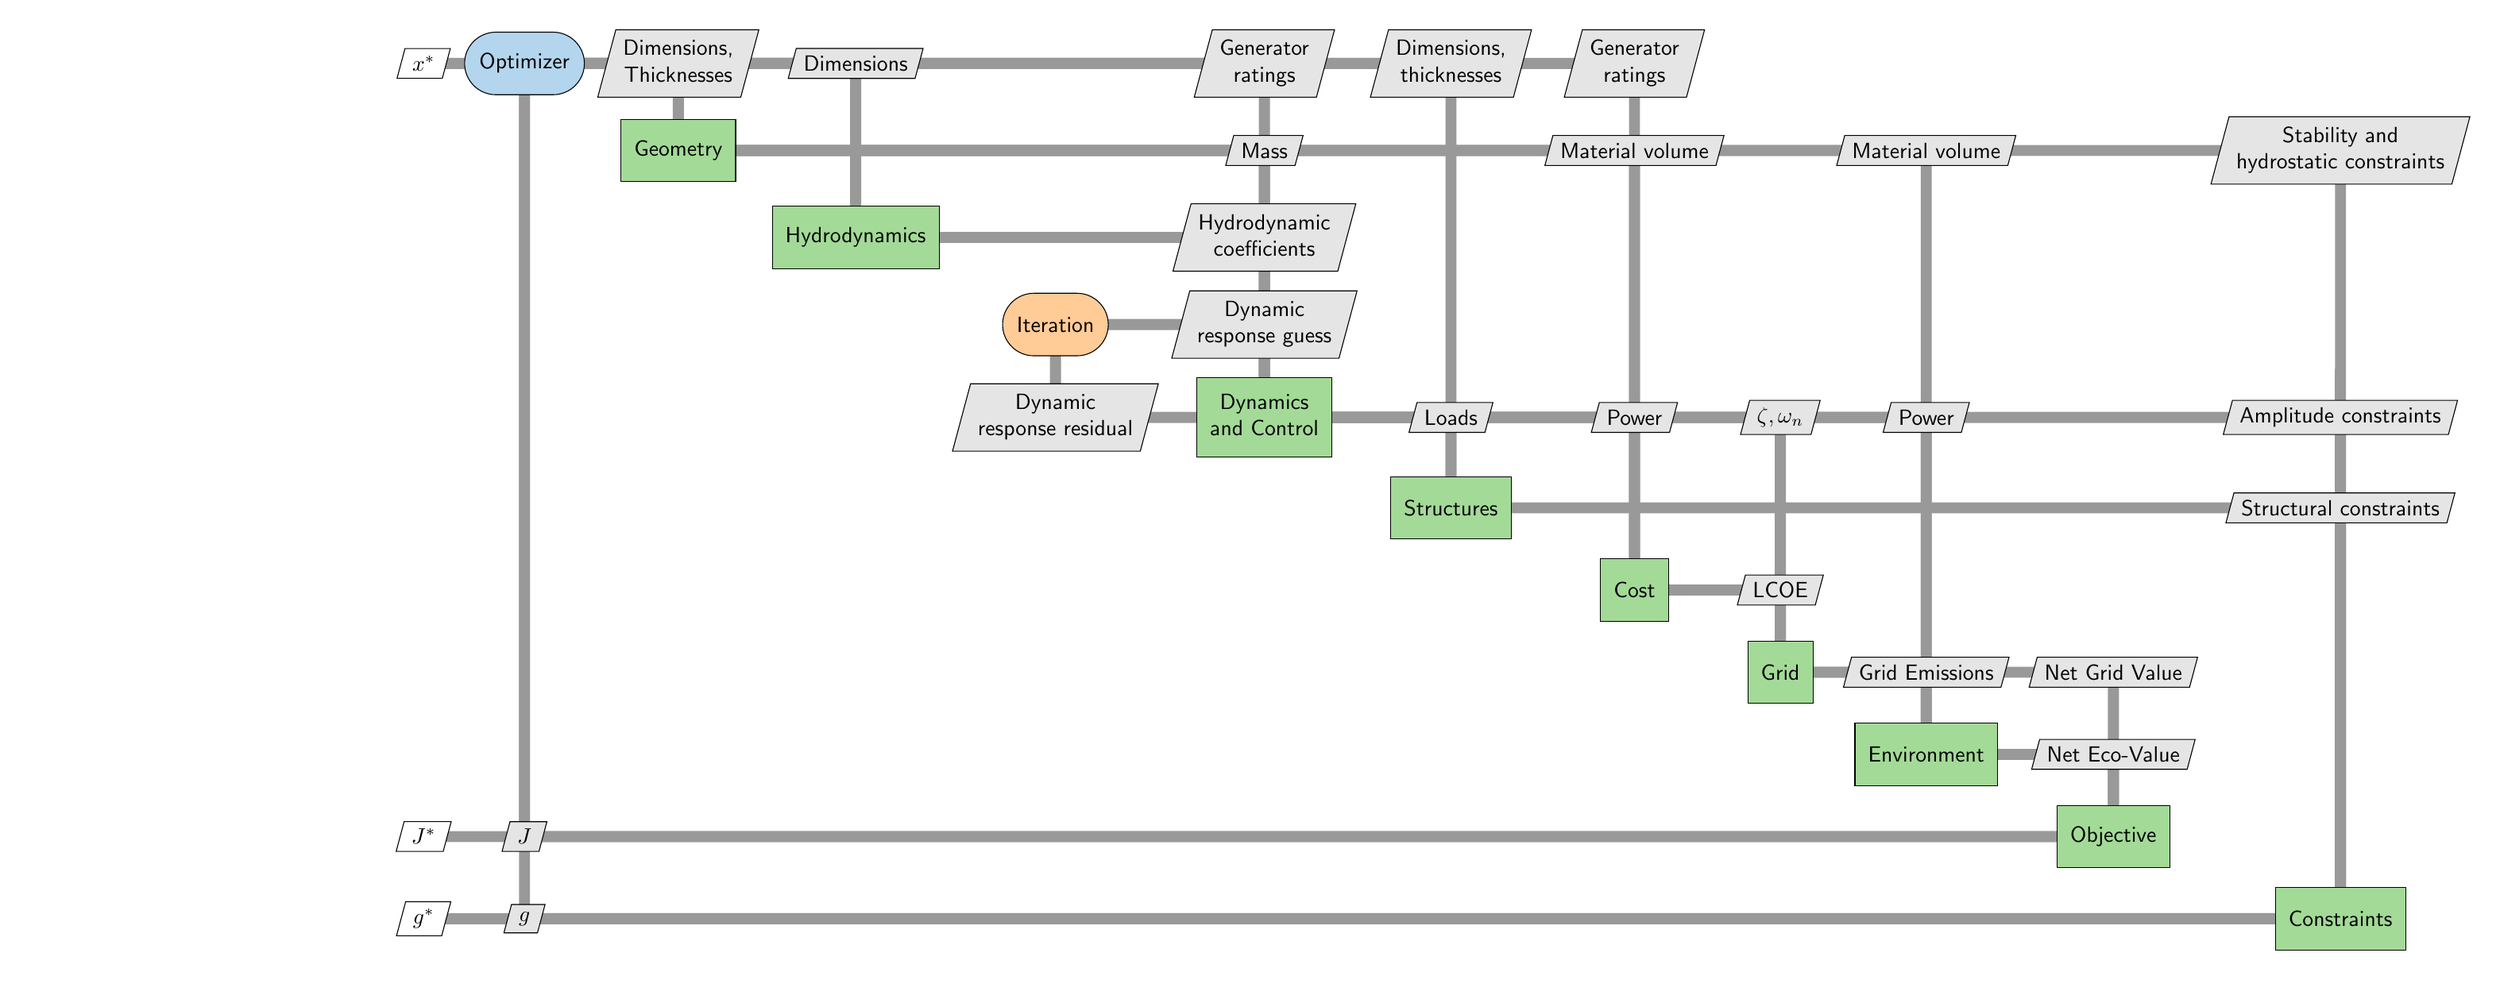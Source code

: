 
%%% Preamble Requirements %%%
% \usepackage{geometry}
% \usepackage{amsfonts}
% \usepackage{amsmath}
% \usepackage{amssymb}
% \usepackage{tikz}

% Optional packages such as sfmath set through python interface
% \usepackage{sfmath}

% \usetikzlibrary{arrows,chains,positioning,scopes,shapes.geometric,shapes.misc,shadows}

%%% End Preamble Requirements %%%

% Define all the styles used to produce XDSMs for MDO

% Tableau 20 color palette, taken from
% https://jrnold.github.io/ggthemes/reference/tableau_color_pal.html
% we use the lighter variants here with 80% opacity
% Blue
\definecolor{red}{HTML}{A0CBE8}
% Orange
\definecolor{orange}{HTML}{FFBE7D}
% Cyan
\definecolor{cyan}{HTML}{86BCB6}
% Green
\definecolor{green}{HTML}{8CD17D}
% Yellow
\definecolor{yellow}{HTML}{F1CE63}
% Salmon
\definecolor{salmon}{HTML}{FF9D9A}

\tikzstyle{every node}=[font=\sffamily,align=center]

\newcommand{\fillOpacity}{80}

% Component shapes
\newcommand{\compShape}{rectangle}
\newcommand{\groupShape}{chamfered rectangle}
\newcommand{\procShape}{rounded rectangle}

% Colors
\newcommand{\explicitColor}{green}
\newcommand{\implicitColor}{salmon}
\newcommand{\optimizationColor}{red} % also used by DOE

% Component types
\tikzstyle{Optimization} = [\procShape,draw,fill=\optimizationColor!\fillOpacity,inner sep=6pt,minimum height=1cm,text badly centered]
\tikzstyle{MDA} = [\procShape,draw,fill=orange!\fillOpacity,inner sep=6pt,minimum height=1cm,text badly centered]
\tikzstyle{DOE} = [\procShape,draw,fill=\optimizationColor!\fillOpacity,inner sep=6pt,minimum height=1cm,text badly centered]
\tikzstyle{SubOptimization} = [\groupShape,draw,fill=\optimizationColor!\fillOpacity,inner sep=6pt,minimum height=1cm,text badly centered]
\tikzstyle{Group} = [\groupShape,draw,fill=\explicitColor!\fillOpacity,inner sep=6pt,minimum height=1cm,text badly centered]
\tikzstyle{ImplicitGroup} = [\groupShape,draw,fill=\implicitColor!\fillOpacity,inner sep=6pt,minimum height=1cm,text badly centered]
\tikzstyle{Function} = [\compShape,draw,fill=\explicitColor!\fillOpacity,inner sep=6pt,minimum height=1cm,text badly centered]
\tikzstyle{ImplicitFunction} = [\compShape,draw,fill=\implicitColor!\fillOpacity,inner sep=6pt,minimum height=1cm,text badly centered]
\tikzstyle{Metamodel} = [\compShape,draw,fill=yellow!\fillOpacity,inner sep=6pt,minimum height=1cm,text badly centered]

%% A simple command to give the repeated structure look for components and data
\tikzstyle{stack} = [double copy shadow={shadow xshift=.75ex, shadow yshift=-.75ex}]
%% A simple command to fade components and data, e.g. demonstrating a sequence of steps in an animation
\tikzstyle{faded} = [draw=black!10,fill=white,text opacity=0.2]

%% Simple fading commands for the lines
\tikzstyle{fadeddata} = [color=black!20]
\tikzstyle{fadedprocess} = [color=black!50]

% Data types
\newcommand{\dataRightAngle}{105}
\newcommand{\dataLeftAngle}{75}

\setlength{\arraycolsep}{0pt} % Becca mod 6/30/25
\tikzstyle{DataInter} = [trapezium,trapezium left angle=\dataLeftAngle,trapezium right angle=\dataRightAngle,draw,fill=black!10]
\tikzstyle{DataIO} = [trapezium,trapezium left angle=\dataLeftAngle,trapezium right angle=\dataRightAngle,draw,fill=white]

% Edges
\tikzstyle{DataLine} = [color=black!40,line width=5pt,line cap=rect]
\tikzstyle{ProcessHV} = [-,line width=1pt,to path={-| (\tikztotarget)}]
\tikzstyle{ProcessHVA} = [->,line width=1pt,to path={-| (\tikztotarget)}]
\tikzstyle{ProcessTip} = [-,line width=1pt]
\tikzstyle{ProcessTipA} = [->, line width=1pt]
\tikzstyle{FadedProcessHV} = [-,line width=1pt,to path={-| (\tikztotarget)},color=black!30]
\tikzstyle{FadedProcessHVA} = [->,line width=1pt,to path={-| (\tikztotarget)},color=black!30]
\tikzstyle{FadedProcessTip} = [-,line width=1pt,color=black!30]
\tikzstyle{FadedProcessTipA} = [->, line width=1pt,color=black!30]

% Matrix options
\tikzstyle{MatrixSetup} = [row sep=3mm, column sep=2mm]

% Declare a background layer for showing node connections
\pgfdeclarelayer{data}
\pgfdeclarelayer{process}
\pgfsetlayers{data,process,main}

% A new command to split the component text over multiple lines

\newcommand{\MultilineComponent}[2]
{
	\begin{minipage}{#1}
	\begin{center}
		#2
	\end{center}
	\end{minipage}
}

\newcommand{\TwolineComponent}[3]
{
	\begin{minipage}{#1}
	\begin{center}
		#2 \linebreak #3
	\end{center}
	\end{minipage}
}

\newcommand{\ThreelineComponent}[4]
{
	\begin{minipage}{#1}
	\begin{center}
		#2 \linebreak #3 \linebreak #4
	\end{center}
	\end{minipage}
}

% A new command to split the component text over multiple columns
\newcommand{\MultiColumnComponent}[5]
{
	\begin{minipage}{#1}
	\begin{center}
	#2 \linebreak #3
	\end{center}
	\begin{minipage}{0.49\textwidth}
	\begin{center}
	#4
	\end{center}
	\end{minipage}
	\begin{minipage}{0.49\textwidth}
	\begin{center}
	#5
	\end{center}
	\end{minipage}
	\end{minipage}
}

\def\arraystretch{1} % Becca 6/29/25 changed this from 1.3 to 1

\begin{tikzpicture}

\matrix[MatrixSetup]{
%Row 0
\node [DataIO] (left_output_opt) {$x^*$};&
\node [Optimization] (opt) {$\text{Optimizer}$};&
\node [DataInter] (opt-geom) {$\begin{array}{c}\text{Dimensions,} \\ \text{Thicknesses}\end{array}$};&
\node [DataInter] (opt-hydro) {$\text{Dimensions}$};&
&
\node [DataInter] (opt-dynam) {$\begin{array}{c}\text{Generator} \\ \text{ratings}\end{array}$};&
\node [DataInter] (opt-struct) {$\begin{array}{c}\text{Dimensions,} \\ \text{thicknesses}\end{array}$};&
\node [DataInter] (opt-cost) {$\begin{array}{c}\text{Generator} \\ \text{ratings}\end{array}$};&
&
&
&
\\
%Row 1
&
&
\node [Function] (geom) {$\text{Geometry}$};&
&
&
\node [DataInter] (geom-dynam) {$\text{Mass}$};&
&
\node [DataInter] (geom-cost) {$\text{Material volume}$};&
&
\node [DataInter] (geom-env) {$\text{Material volume}$};&
&
\node [DataInter] (geom-G) {$\begin{array}{c}\text{Stability and} \\ \text{hydrostatic constraints}\end{array}$};\\
%Row 2
&
&
&
\node [Function] (hydro) {$\text{Hydrodynamics}$};&
&
\node [DataInter] (hydro-dynam) {$\begin{array}{c}\text{Hydrodynamic} \\ \text{coefficients}\end{array}$};&
&
&
&
&
&
\\
%Row 3
&
&
&
&
\node [MDA] (solver) {$\text{Iteration}$};&
\node [DataInter] (solver-dynam) {$\begin{array}{c}\text{Dynamic} \\ \text{response guess}\end{array}$};&
&
&
&
&
&
\\
%Row 4
&
&
&
&
\node [DataInter] (dynam-solver) {$\begin{array}{c}\text{Dynamic} \\ \text{response residual}\end{array}$};&
\node [Function] (dynam) {$\begin{array}{c}\text{Dynamics} \\ \text{and Control}\end{array}$};&
\node [DataInter] (dynam-struct) {$\text{Loads}$};&
\node [DataInter] (dynam-cost) {$\text{Power}$};&
\node [DataInter] (dynam-grid) {$\zeta,\omega_n$};&
\node [DataInter] (dynam-env) {$\text{Power}$};&
&
\node [DataInter] (dynam-G) {$\text{Amplitude constraints}$};\\
%Row 5
&
&
&
&
&
&
\node [Function] (struct) {$\text{Structures}$};&
&
&
&
&
\node [DataInter] (struct-G) {$\text{Structural constraints}$};\\
%Row 6
&
&
&
&
&
&
&
\node [Function] (cost) {$\text{Cost}$};&
\node [DataInter] (cost-grid) {$\text{LCOE}$};&
&
&
\\
%Row 7
&
&
&
&
&
&
&
&
\node [Function] (grid) {$\text{Grid}$};&
\node [DataInter] (grid-env) {$\text{Grid Emissions}$};&
\node [DataInter] (grid-F) {$\text{Net Grid Value}$};&
\\
%Row 8
&
&
&
&
&
&
&
&
&
\node [Function] (env) {$\text{Environment}$};&
\node [DataInter] (env-F) {$\text{Net Eco-Value}$};&
\\
%Row 9
\node [DataIO] (left_output_F) {$J^*$};&
\node [DataInter] (F-opt) {$J$};&
&
&
&
&
&
&
&
&
\node [Function] (F) {$\text{Objective}$};&
\\
%Row 10
\node [DataIO] (left_output_G) {$g^*$};&
\node [DataInter] (G-opt) {$g$};&
&
&
&
&
&
&
&
&
&
\node [Function] (G) {$\text{Constraints}$};\\
%Row 11
&
&
&
&
&
&
&
&
&
&
&
\\
};

% XDSM process chains


\begin{pgfonlayer}{data}
\path
% Horizontal edges
(opt) edge [DataLine] (opt-geom)
(opt) edge [DataLine] (opt-hydro)
(opt) edge [DataLine] (opt-dynam)
(opt) edge [DataLine] (opt-struct)
(opt) edge [DataLine] (opt-cost)
(solver) edge [DataLine] (solver-dynam)
(dynam) edge [DataLine] (dynam-solver)
(geom) edge [DataLine] (geom-dynam)
(geom) edge [DataLine] (geom-cost)
(geom) edge [DataLine] (geom-env)
(hydro) edge [DataLine] (hydro-dynam)
(dynam) edge [DataLine] (dynam-struct)
(dynam) edge [DataLine] (dynam-cost)
(dynam) edge [DataLine] (dynam-env)
(dynam) edge [DataLine] (dynam-grid)
(cost) edge [DataLine] (cost-grid)
(grid) edge [DataLine] (grid-env)
(geom) edge [DataLine] (geom-G)
(dynam) edge [DataLine] (dynam-G)
(struct) edge [DataLine] (struct-G)
(grid) edge [DataLine] (grid-F)
(env) edge [DataLine] (env-F)
(F) edge [DataLine] (F-opt)
(G) edge [DataLine] (G-opt)
(opt) edge [DataLine] (left_output_opt)
(F) edge [DataLine] (left_output_F)
(G) edge [DataLine] (left_output_G)
% Vertical edges
(opt-geom) edge [DataLine] (geom)
(opt-hydro) edge [DataLine] (hydro)
(opt-dynam) edge [DataLine] (dynam)
(opt-struct) edge [DataLine] (struct)
(opt-cost) edge [DataLine] (cost)
(solver-dynam) edge [DataLine] (dynam)
(dynam-solver) edge [DataLine] (solver)
(geom-dynam) edge [DataLine] (dynam)
(geom-cost) edge [DataLine] (cost)
(geom-env) edge [DataLine] (env)
(hydro-dynam) edge [DataLine] (dynam)
(dynam-struct) edge [DataLine] (struct)
(dynam-cost) edge [DataLine] (cost)
(dynam-env) edge [DataLine] (env)
(dynam-grid) edge [DataLine] (grid)
(cost-grid) edge [DataLine] (grid)
(grid-env) edge [DataLine] (env)
(geom-G) edge [DataLine] (G)
(dynam-G) edge [DataLine] (G)
(struct-G) edge [DataLine] (G)
(grid-F) edge [DataLine] (F)
(env-F) edge [DataLine] (F)
(F-opt) edge [DataLine] (opt)
(G-opt) edge [DataLine] (opt);
\end{pgfonlayer}

\end{tikzpicture}
